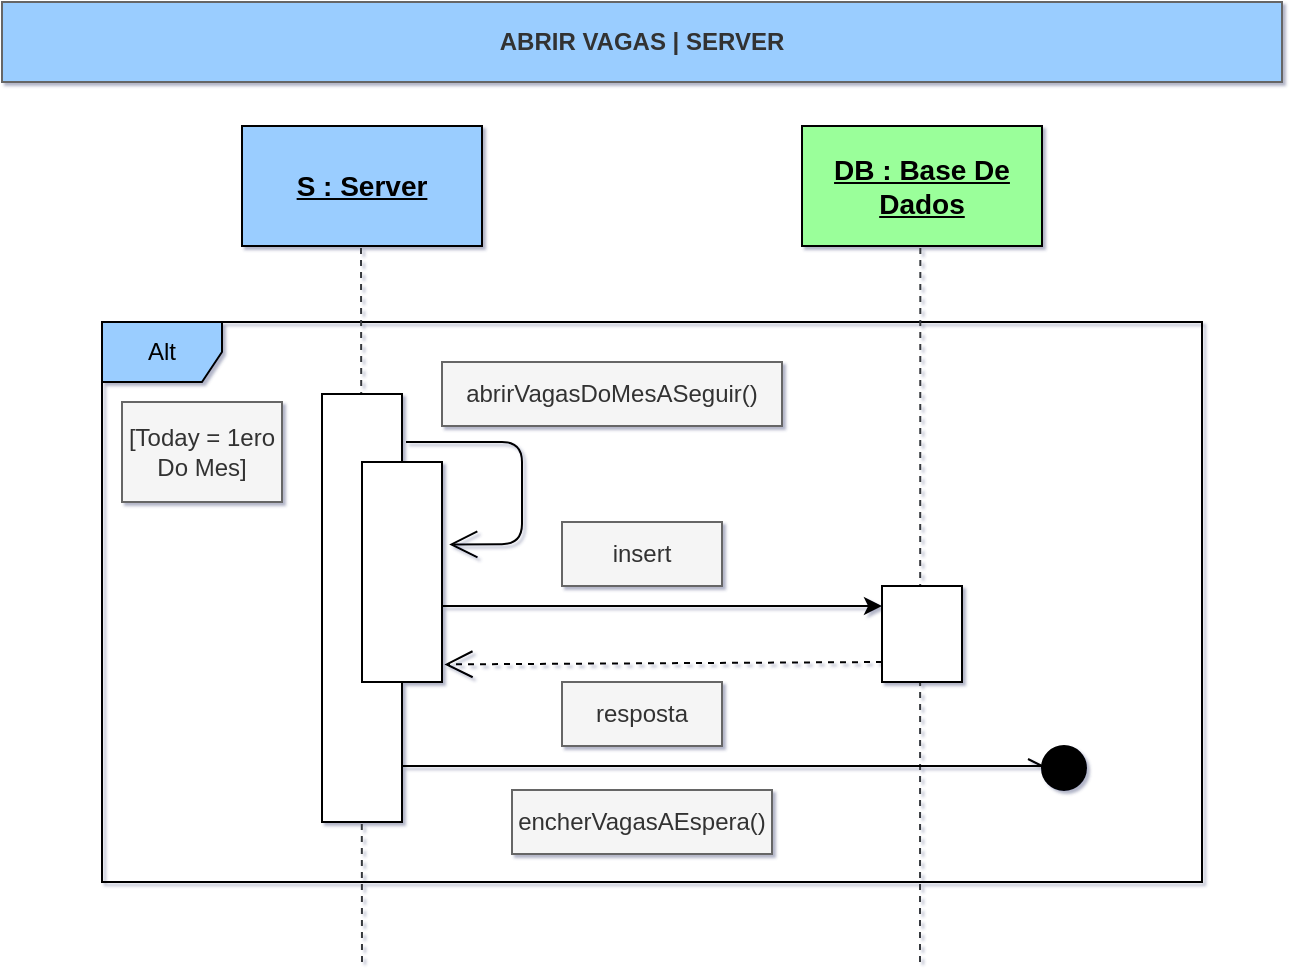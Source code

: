 <mxfile version="14.2.7" type="device"><diagram id="AsH_5SjAXSJHShSrWKoF" name="Page-1"><mxGraphModel dx="1038" dy="491" grid="1" gridSize="10" guides="1" tooltips="1" connect="0" arrows="1" fold="1" page="1" pageScale="1" pageWidth="1169" pageHeight="827" math="0" shadow="1"><root><mxCell id="0"/><mxCell id="1" parent="0"/><mxCell id="BiOcc3MDWas5KG4Nx0Em-4" value="Alt" style="shape=umlFrame;whiteSpace=wrap;html=1;fillColor=#9ACDFF;" vertex="1" parent="1"><mxGeometry x="570" y="160" width="550" height="280" as="geometry"/></mxCell><mxCell id="yt4L-jeNNCaIfQfXymkX-6" value="&lt;b&gt;ABRIR VAGAS | SERVER&lt;/b&gt;" style="text;html=1;align=center;verticalAlign=middle;whiteSpace=wrap;rounded=0;strokeColor=#666666;fontColor=#333333;fillColor=#9ACDFF;" parent="1" vertex="1"><mxGeometry x="520" width="640" height="40" as="geometry"/></mxCell><mxCell id="tvffZK_oMYYl_4dd8lyw-2" value="&lt;span style=&quot;font-size: 14px&quot;&gt;&lt;b&gt;BaseDeDados&lt;/b&gt;&lt;/span&gt;" style="rounded=0;whiteSpace=wrap;html=1;fillColor=#9AFF9A;" parent="1" vertex="1"><mxGeometry x="920" y="62" width="120" height="60" as="geometry"/></mxCell><mxCell id="W52ST7gWvC9Ii1twbOVq-113" value="" style="endArrow=none;dashed=1;html=1;rounded=1;fillColor=#cdeb8b;strokeColor=#36393d;" parent="1" edge="1"><mxGeometry width="50" height="50" relative="1" as="geometry"><mxPoint x="979" y="480" as="sourcePoint"/><mxPoint x="979.17" y="122" as="targetPoint"/></mxGeometry></mxCell><mxCell id="tvffZK_oMYYl_4dd8lyw-1" value="&lt;font style=&quot;font-size: 14px&quot;&gt;Server&lt;/font&gt;" style="rounded=0;whiteSpace=wrap;html=1;fillColor=#9ACDFF;" parent="1" vertex="1"><mxGeometry x="640" y="62" width="120" height="60" as="geometry"/></mxCell><mxCell id="MuDrdXo7HU2EbAYio5Re-1" value="&lt;font style=&quot;font-size: 14px&quot;&gt;&lt;b&gt;&lt;u&gt;S : Server&lt;/u&gt;&lt;/b&gt;&lt;/font&gt;" style="rounded=0;whiteSpace=wrap;html=1;fillColor=#9ACDFF;" parent="1" vertex="1"><mxGeometry x="640" y="62" width="120" height="60" as="geometry"/></mxCell><mxCell id="MuDrdXo7HU2EbAYio5Re-2" value="&lt;span style=&quot;font-size: 14px&quot;&gt;&lt;b&gt;&lt;u&gt;DB : Base De Dados&lt;/u&gt;&lt;/b&gt;&lt;/span&gt;" style="rounded=0;whiteSpace=wrap;html=1;fillColor=#9AFF9A;" parent="1" vertex="1"><mxGeometry x="920" y="62" width="120" height="60" as="geometry"/></mxCell><mxCell id="k4quQTJO9UUup8iMMsl3-9" value="" style="endArrow=classic;html=1;" parent="1" edge="1"><mxGeometry width="50" height="50" relative="1" as="geometry"><mxPoint x="740" y="302" as="sourcePoint"/><mxPoint x="960" y="302" as="targetPoint"/></mxGeometry></mxCell><mxCell id="k4quQTJO9UUup8iMMsl3-10" value="insert" style="text;html=1;strokeColor=#666666;align=center;verticalAlign=middle;whiteSpace=wrap;rounded=0;fillColor=#f5f5f5;fontColor=#333333;" parent="1" vertex="1"><mxGeometry x="800" y="260" width="80" height="32" as="geometry"/></mxCell><mxCell id="k4quQTJO9UUup8iMMsl3-11" value="" style="endArrow=open;endFill=1;endSize=12;html=1;dashed=1;entryX=1.03;entryY=0.92;entryDx=0;entryDy=0;entryPerimeter=0;" parent="1" edge="1" target="k4quQTJO9UUup8iMMsl3-41"><mxGeometry width="160" relative="1" as="geometry"><mxPoint x="960" y="330" as="sourcePoint"/><mxPoint x="720" y="330" as="targetPoint"/></mxGeometry></mxCell><mxCell id="k4quQTJO9UUup8iMMsl3-12" value="resposta" style="text;html=1;strokeColor=#666666;align=center;verticalAlign=middle;whiteSpace=wrap;rounded=0;fillColor=#f5f5f5;fontColor=#333333;" parent="1" vertex="1"><mxGeometry x="800" y="340" width="80" height="32" as="geometry"/></mxCell><mxCell id="k4quQTJO9UUup8iMMsl3-31" value="" style="endArrow=openAsync;html=1;endFill=0;" parent="1" edge="1"><mxGeometry width="50" height="50" relative="1" as="geometry"><mxPoint x="720" y="382" as="sourcePoint"/><mxPoint x="1040" y="382" as="targetPoint"/></mxGeometry></mxCell><mxCell id="k4quQTJO9UUup8iMMsl3-32" value="" style="ellipse;whiteSpace=wrap;html=1;aspect=fixed;fillColor=#000000;" parent="1" vertex="1"><mxGeometry x="1040" y="372" width="22" height="22" as="geometry"/></mxCell><mxCell id="k4quQTJO9UUup8iMMsl3-33" value="encherVagasAEspera()" style="text;html=1;strokeColor=#666666;align=center;verticalAlign=middle;whiteSpace=wrap;rounded=0;fillColor=#f5f5f5;fontColor=#333333;" parent="1" vertex="1"><mxGeometry x="775" y="394" width="130" height="32" as="geometry"/></mxCell><mxCell id="k4quQTJO9UUup8iMMsl3-42" value="" style="rounded=0;whiteSpace=wrap;html=1;" parent="1" vertex="1"><mxGeometry x="960" y="292" width="40" height="48" as="geometry"/></mxCell><mxCell id="BiOcc3MDWas5KG4Nx0Em-1" value="" style="endArrow=none;dashed=1;html=1;rounded=1;fillColor=#cdeb8b;strokeColor=#36393d;" edge="1" parent="1"><mxGeometry width="50" height="50" relative="1" as="geometry"><mxPoint x="700" y="480" as="sourcePoint"/><mxPoint x="699.5" y="121" as="targetPoint"/></mxGeometry></mxCell><mxCell id="k4quQTJO9UUup8iMMsl3-40" value="" style="rounded=0;whiteSpace=wrap;html=1;" parent="1" vertex="1"><mxGeometry x="680" y="196" width="40" height="214" as="geometry"/></mxCell><mxCell id="k4quQTJO9UUup8iMMsl3-41" value="" style="rounded=0;whiteSpace=wrap;html=1;" parent="1" vertex="1"><mxGeometry x="700" y="230" width="40" height="110" as="geometry"/></mxCell><mxCell id="BiOcc3MDWas5KG4Nx0Em-2" value="" style="endArrow=open;endFill=1;endSize=12;html=1;entryX=1.09;entryY=0.375;entryDx=0;entryDy=0;entryPerimeter=0;" edge="1" parent="1" target="k4quQTJO9UUup8iMMsl3-41"><mxGeometry width="160" relative="1" as="geometry"><mxPoint x="722" y="220" as="sourcePoint"/><mxPoint x="940" y="330" as="targetPoint"/><Array as="points"><mxPoint x="780" y="220"/><mxPoint x="780" y="271"/></Array></mxGeometry></mxCell><mxCell id="BiOcc3MDWas5KG4Nx0Em-3" value="abrirVagasDoMesASeguir()" style="text;html=1;strokeColor=#666666;align=center;verticalAlign=middle;whiteSpace=wrap;rounded=0;fillColor=#f5f5f5;fontColor=#333333;" vertex="1" parent="1"><mxGeometry x="740" y="180" width="170" height="32" as="geometry"/></mxCell><mxCell id="BiOcc3MDWas5KG4Nx0Em-5" value="[Today = 1ero Do Mes]" style="text;html=1;strokeColor=#666666;align=center;verticalAlign=middle;whiteSpace=wrap;rounded=0;fillColor=#f5f5f5;fontColor=#333333;" vertex="1" parent="1"><mxGeometry x="580" y="200" width="80" height="50" as="geometry"/></mxCell></root></mxGraphModel></diagram></mxfile>